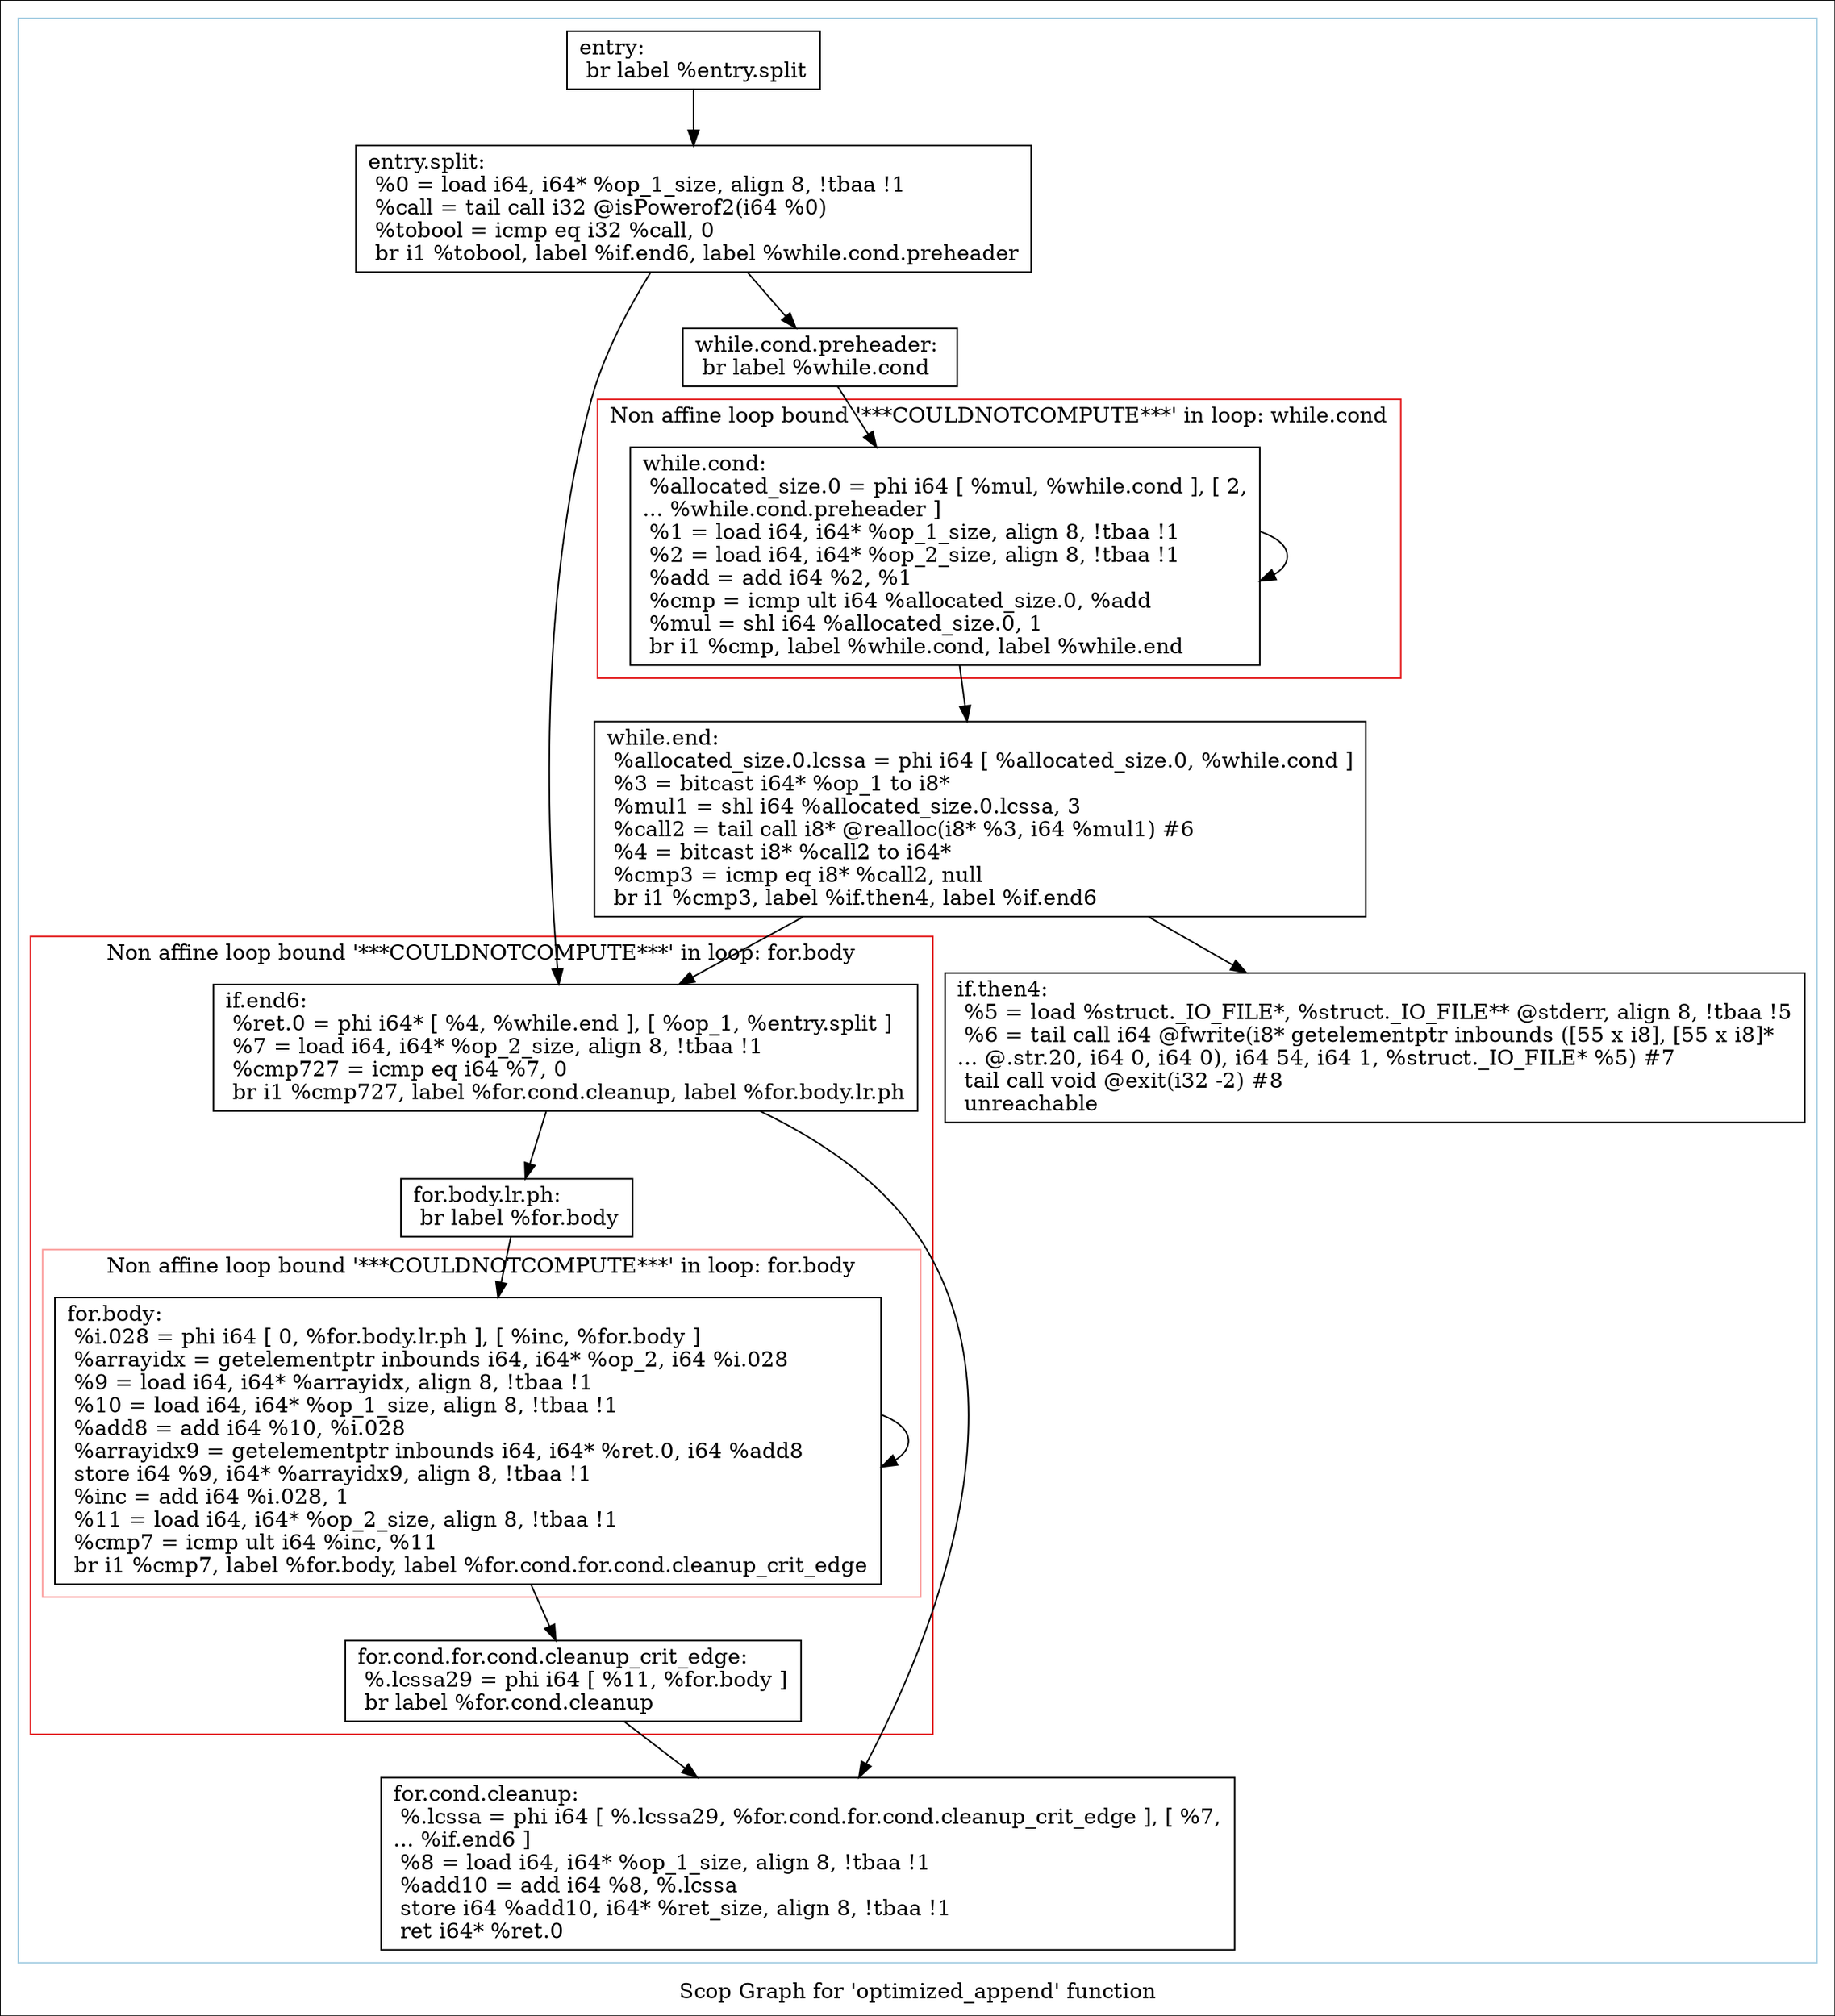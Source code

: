 digraph "Scop Graph for 'optimized_append' function" {
	label="Scop Graph for 'optimized_append' function";

	Node0xbfc2580 [shape=record,label="{entry:\l  br label %entry.split\l}"];
	Node0xbfc2580 -> Node0xc02e800;
	Node0xc02e800 [shape=record,label="{entry.split:                                      \l  %0 = load i64, i64* %op_1_size, align 8, !tbaa !1\l  %call = tail call i32 @isPowerof2(i64 %0)\l  %tobool = icmp eq i32 %call, 0\l  br i1 %tobool, label %if.end6, label %while.cond.preheader\l}"];
	Node0xc02e800 -> Node0xbfda260;
	Node0xc02e800 -> Node0xbfd2130;
	Node0xbfda260 [shape=record,label="{if.end6:                                          \l  %ret.0 = phi i64* [ %4, %while.end ], [ %op_1, %entry.split ]\l  %7 = load i64, i64* %op_2_size, align 8, !tbaa !1\l  %cmp727 = icmp eq i64 %7, 0\l  br i1 %cmp727, label %for.cond.cleanup, label %for.body.lr.ph\l}"];
	Node0xbfda260 -> Node0xbfcd8d0;
	Node0xbfda260 -> Node0xbfe4380;
	Node0xbfcd8d0 [shape=record,label="{for.cond.cleanup:                                 \l  %.lcssa = phi i64 [ %.lcssa29, %for.cond.for.cond.cleanup_crit_edge ], [ %7,\l... %if.end6 ]\l  %8 = load i64, i64* %op_1_size, align 8, !tbaa !1\l  %add10 = add i64 %8, %.lcssa\l  store i64 %add10, i64* %ret_size, align 8, !tbaa !1\l  ret i64* %ret.0\l}"];
	Node0xbfe4380 [shape=record,label="{for.body.lr.ph:                                   \l  br label %for.body\l}"];
	Node0xbfe4380 -> Node0xc02dba0;
	Node0xc02dba0 [shape=record,label="{for.body:                                         \l  %i.028 = phi i64 [ 0, %for.body.lr.ph ], [ %inc, %for.body ]\l  %arrayidx = getelementptr inbounds i64, i64* %op_2, i64 %i.028\l  %9 = load i64, i64* %arrayidx, align 8, !tbaa !1\l  %10 = load i64, i64* %op_1_size, align 8, !tbaa !1\l  %add8 = add i64 %10, %i.028\l  %arrayidx9 = getelementptr inbounds i64, i64* %ret.0, i64 %add8\l  store i64 %9, i64* %arrayidx9, align 8, !tbaa !1\l  %inc = add i64 %i.028, 1\l  %11 = load i64, i64* %op_2_size, align 8, !tbaa !1\l  %cmp7 = icmp ult i64 %inc, %11\l  br i1 %cmp7, label %for.body, label %for.cond.for.cond.cleanup_crit_edge\l}"];
	Node0xc02dba0 -> Node0xc02dba0[constraint=false];
	Node0xc02dba0 -> Node0xbfd2230;
	Node0xbfd2230 [shape=record,label="{for.cond.for.cond.cleanup_crit_edge:              \l  %.lcssa29 = phi i64 [ %11, %for.body ]\l  br label %for.cond.cleanup\l}"];
	Node0xbfd2230 -> Node0xbfcd8d0;
	Node0xbfd2130 [shape=record,label="{while.cond.preheader:                             \l  br label %while.cond\l}"];
	Node0xbfd2130 -> Node0xbfcaa30;
	Node0xbfcaa30 [shape=record,label="{while.cond:                                       \l  %allocated_size.0 = phi i64 [ %mul, %while.cond ], [ 2,\l... %while.cond.preheader ]\l  %1 = load i64, i64* %op_1_size, align 8, !tbaa !1\l  %2 = load i64, i64* %op_2_size, align 8, !tbaa !1\l  %add = add i64 %2, %1\l  %cmp = icmp ult i64 %allocated_size.0, %add\l  %mul = shl i64 %allocated_size.0, 1\l  br i1 %cmp, label %while.cond, label %while.end\l}"];
	Node0xbfcaa30 -> Node0xbfcaa30[constraint=false];
	Node0xbfcaa30 -> Node0xbff6560;
	Node0xbff6560 [shape=record,label="{while.end:                                        \l  %allocated_size.0.lcssa = phi i64 [ %allocated_size.0, %while.cond ]\l  %3 = bitcast i64* %op_1 to i8*\l  %mul1 = shl i64 %allocated_size.0.lcssa, 3\l  %call2 = tail call i8* @realloc(i8* %3, i64 %mul1) #6\l  %4 = bitcast i8* %call2 to i64*\l  %cmp3 = icmp eq i8* %call2, null\l  br i1 %cmp3, label %if.then4, label %if.end6\l}"];
	Node0xbff6560 -> Node0xbfb6280;
	Node0xbff6560 -> Node0xbfda260;
	Node0xbfb6280 [shape=record,label="{if.then4:                                         \l  %5 = load %struct._IO_FILE*, %struct._IO_FILE** @stderr, align 8, !tbaa !5\l  %6 = tail call i64 @fwrite(i8* getelementptr inbounds ([55 x i8], [55 x i8]*\l... @.str.20, i64 0, i64 0), i64 54, i64 1, %struct._IO_FILE* %5) #7\l  tail call void @exit(i32 -2) #8\l  unreachable\l}"];
	colorscheme = "paired12"
        subgraph cluster_0xbfd97d0 {
          label = "";
          style = solid;
          color = 1
          subgraph cluster_0xc014090 {
            label = "Non affine loop bound '***COULDNOTCOMPUTE***' in loop: for.body";
            style = solid;
            color = 6
            subgraph cluster_0xbfb7470 {
              label = "Non affine loop bound '***COULDNOTCOMPUTE***' in loop: for.body";
              style = solid;
              color = 5
              Node0xc02dba0;
            }
            Node0xbfda260;
            Node0xbfe4380;
            Node0xbfd2230;
          }
          subgraph cluster_0xbf66d50 {
            label = "Non affine loop bound '***COULDNOTCOMPUTE***' in loop: while.cond";
            style = solid;
            color = 6
            Node0xbfcaa30;
          }
          Node0xbfc2580;
          Node0xc02e800;
          Node0xbfcd8d0;
          Node0xbfd2130;
          Node0xbff6560;
          Node0xbfb6280;
        }
}
